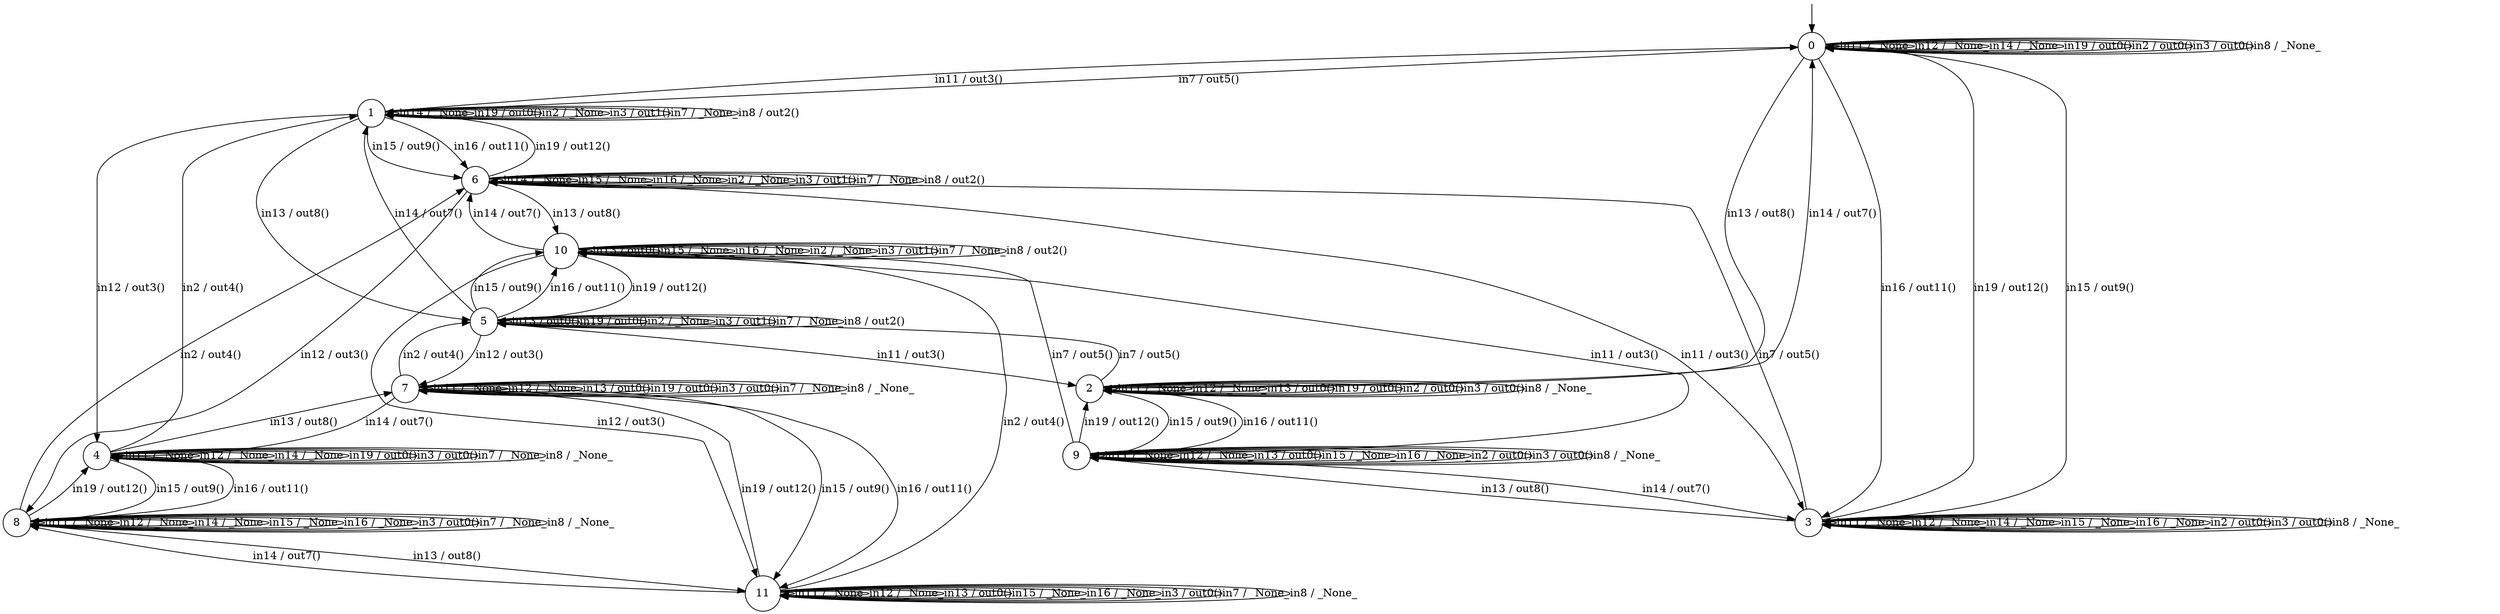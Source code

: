 digraph g {

	s0 [shape="circle" label="0"];
	s1 [shape="circle" label="1"];
	s2 [shape="circle" label="2"];
	s3 [shape="circle" label="3"];
	s4 [shape="circle" label="4"];
	s5 [shape="circle" label="5"];
	s6 [shape="circle" label="6"];
	s7 [shape="circle" label="7"];
	s8 [shape="circle" label="8"];
	s9 [shape="circle" label="9"];
	s10 [shape="circle" label="10"];
	s11 [shape="circle" label="11"];
	s0 -> s0 [label="in11 / _None_"];
	s0 -> s0 [label="in12 / _None_"];
	s0 -> s2 [label="in13 / out8()"];
	s0 -> s0 [label="in14 / _None_"];
	s0 -> s3 [label="in15 / out9()"];
	s0 -> s3 [label="in16 / out11()"];
	s0 -> s0 [label="in19 / out0()"];
	s0 -> s0 [label="in2 / out0()"];
	s0 -> s0 [label="in3 / out0()"];
	s0 -> s1 [label="in7 / out5()"];
	s0 -> s0 [label="in8 / _None_"];
	s1 -> s0 [label="in11 / out3()"];
	s1 -> s4 [label="in12 / out3()"];
	s1 -> s5 [label="in13 / out8()"];
	s1 -> s1 [label="in14 / _None_"];
	s1 -> s6 [label="in15 / out9()"];
	s1 -> s6 [label="in16 / out11()"];
	s1 -> s1 [label="in19 / out0()"];
	s1 -> s1 [label="in2 / _None_"];
	s1 -> s1 [label="in3 / out1()"];
	s1 -> s1 [label="in7 / _None_"];
	s1 -> s1 [label="in8 / out2()"];
	s2 -> s2 [label="in11 / _None_"];
	s2 -> s2 [label="in12 / _None_"];
	s2 -> s2 [label="in13 / out0()"];
	s2 -> s0 [label="in14 / out7()"];
	s2 -> s9 [label="in15 / out9()"];
	s2 -> s9 [label="in16 / out11()"];
	s2 -> s2 [label="in19 / out0()"];
	s2 -> s2 [label="in2 / out0()"];
	s2 -> s2 [label="in3 / out0()"];
	s2 -> s5 [label="in7 / out5()"];
	s2 -> s2 [label="in8 / _None_"];
	s3 -> s3 [label="in11 / _None_"];
	s3 -> s3 [label="in12 / _None_"];
	s3 -> s9 [label="in13 / out8()"];
	s3 -> s3 [label="in14 / _None_"];
	s3 -> s3 [label="in15 / _None_"];
	s3 -> s3 [label="in16 / _None_"];
	s3 -> s0 [label="in19 / out12()"];
	s3 -> s3 [label="in2 / out0()"];
	s3 -> s3 [label="in3 / out0()"];
	s3 -> s6 [label="in7 / out5()"];
	s3 -> s3 [label="in8 / _None_"];
	s4 -> s4 [label="in11 / _None_"];
	s4 -> s4 [label="in12 / _None_"];
	s4 -> s7 [label="in13 / out8()"];
	s4 -> s4 [label="in14 / _None_"];
	s4 -> s8 [label="in15 / out9()"];
	s4 -> s8 [label="in16 / out11()"];
	s4 -> s4 [label="in19 / out0()"];
	s4 -> s1 [label="in2 / out4()"];
	s4 -> s4 [label="in3 / out0()"];
	s4 -> s4 [label="in7 / _None_"];
	s4 -> s4 [label="in8 / _None_"];
	s5 -> s2 [label="in11 / out3()"];
	s5 -> s7 [label="in12 / out3()"];
	s5 -> s5 [label="in13 / out0()"];
	s5 -> s1 [label="in14 / out7()"];
	s5 -> s10 [label="in15 / out9()"];
	s5 -> s10 [label="in16 / out11()"];
	s5 -> s5 [label="in19 / out0()"];
	s5 -> s5 [label="in2 / _None_"];
	s5 -> s5 [label="in3 / out1()"];
	s5 -> s5 [label="in7 / _None_"];
	s5 -> s5 [label="in8 / out2()"];
	s6 -> s3 [label="in11 / out3()"];
	s6 -> s8 [label="in12 / out3()"];
	s6 -> s10 [label="in13 / out8()"];
	s6 -> s6 [label="in14 / _None_"];
	s6 -> s6 [label="in15 / _None_"];
	s6 -> s6 [label="in16 / _None_"];
	s6 -> s1 [label="in19 / out12()"];
	s6 -> s6 [label="in2 / _None_"];
	s6 -> s6 [label="in3 / out1()"];
	s6 -> s6 [label="in7 / _None_"];
	s6 -> s6 [label="in8 / out2()"];
	s7 -> s7 [label="in11 / _None_"];
	s7 -> s7 [label="in12 / _None_"];
	s7 -> s7 [label="in13 / out0()"];
	s7 -> s4 [label="in14 / out7()"];
	s7 -> s11 [label="in15 / out9()"];
	s7 -> s11 [label="in16 / out11()"];
	s7 -> s7 [label="in19 / out0()"];
	s7 -> s5 [label="in2 / out4()"];
	s7 -> s7 [label="in3 / out0()"];
	s7 -> s7 [label="in7 / _None_"];
	s7 -> s7 [label="in8 / _None_"];
	s8 -> s8 [label="in11 / _None_"];
	s8 -> s8 [label="in12 / _None_"];
	s8 -> s11 [label="in13 / out8()"];
	s8 -> s8 [label="in14 / _None_"];
	s8 -> s8 [label="in15 / _None_"];
	s8 -> s8 [label="in16 / _None_"];
	s8 -> s4 [label="in19 / out12()"];
	s8 -> s6 [label="in2 / out4()"];
	s8 -> s8 [label="in3 / out0()"];
	s8 -> s8 [label="in7 / _None_"];
	s8 -> s8 [label="in8 / _None_"];
	s9 -> s9 [label="in11 / _None_"];
	s9 -> s9 [label="in12 / _None_"];
	s9 -> s9 [label="in13 / out0()"];
	s9 -> s3 [label="in14 / out7()"];
	s9 -> s9 [label="in15 / _None_"];
	s9 -> s9 [label="in16 / _None_"];
	s9 -> s2 [label="in19 / out12()"];
	s9 -> s9 [label="in2 / out0()"];
	s9 -> s9 [label="in3 / out0()"];
	s9 -> s10 [label="in7 / out5()"];
	s9 -> s9 [label="in8 / _None_"];
	s10 -> s9 [label="in11 / out3()"];
	s10 -> s11 [label="in12 / out3()"];
	s10 -> s10 [label="in13 / out0()"];
	s10 -> s6 [label="in14 / out7()"];
	s10 -> s10 [label="in15 / _None_"];
	s10 -> s10 [label="in16 / _None_"];
	s10 -> s5 [label="in19 / out12()"];
	s10 -> s10 [label="in2 / _None_"];
	s10 -> s10 [label="in3 / out1()"];
	s10 -> s10 [label="in7 / _None_"];
	s10 -> s10 [label="in8 / out2()"];
	s11 -> s11 [label="in11 / _None_"];
	s11 -> s11 [label="in12 / _None_"];
	s11 -> s11 [label="in13 / out0()"];
	s11 -> s8 [label="in14 / out7()"];
	s11 -> s11 [label="in15 / _None_"];
	s11 -> s11 [label="in16 / _None_"];
	s11 -> s7 [label="in19 / out12()"];
	s11 -> s10 [label="in2 / out4()"];
	s11 -> s11 [label="in3 / out0()"];
	s11 -> s11 [label="in7 / _None_"];
	s11 -> s11 [label="in8 / _None_"];

__start0 [label="" shape="none" width="0" height="0"];
__start0 -> s0;

}
